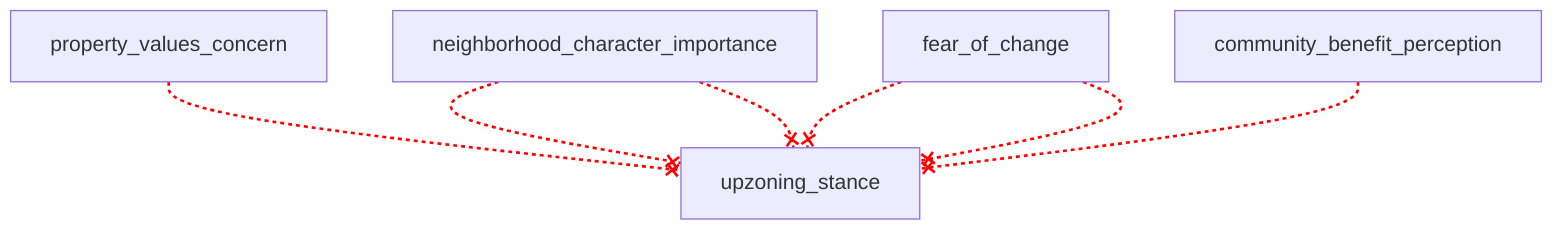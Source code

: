 flowchart TD
    n1[property_values_concern]
    n2[neighborhood_character_importance]
    n3[fear_of_change]
    n4[community_benefit_perception]
    n5[upzoning_stance]
    
    n1 --x n5
    n2 --x n5
    n2 --x n5
    n3 --x n5
    n3 --x n5
    n4 --x n5
    
    linkStyle 0 stroke:#FF0000,stroke-dasharray:3,stroke-width:2px
    linkStyle 1 stroke:#FF0000,stroke-dasharray:3,stroke-width:2px
    linkStyle 2 stroke:#FF0000,stroke-dasharray:3,stroke-width:2px
    linkStyle 3 stroke:#FF0000,stroke-dasharray:3,stroke-width:2px
    linkStyle 4 stroke:#FF0000,stroke-dasharray:3,stroke-width:2px
    linkStyle 5 stroke:#FF0000,stroke-dasharray:3,stroke-width:2px